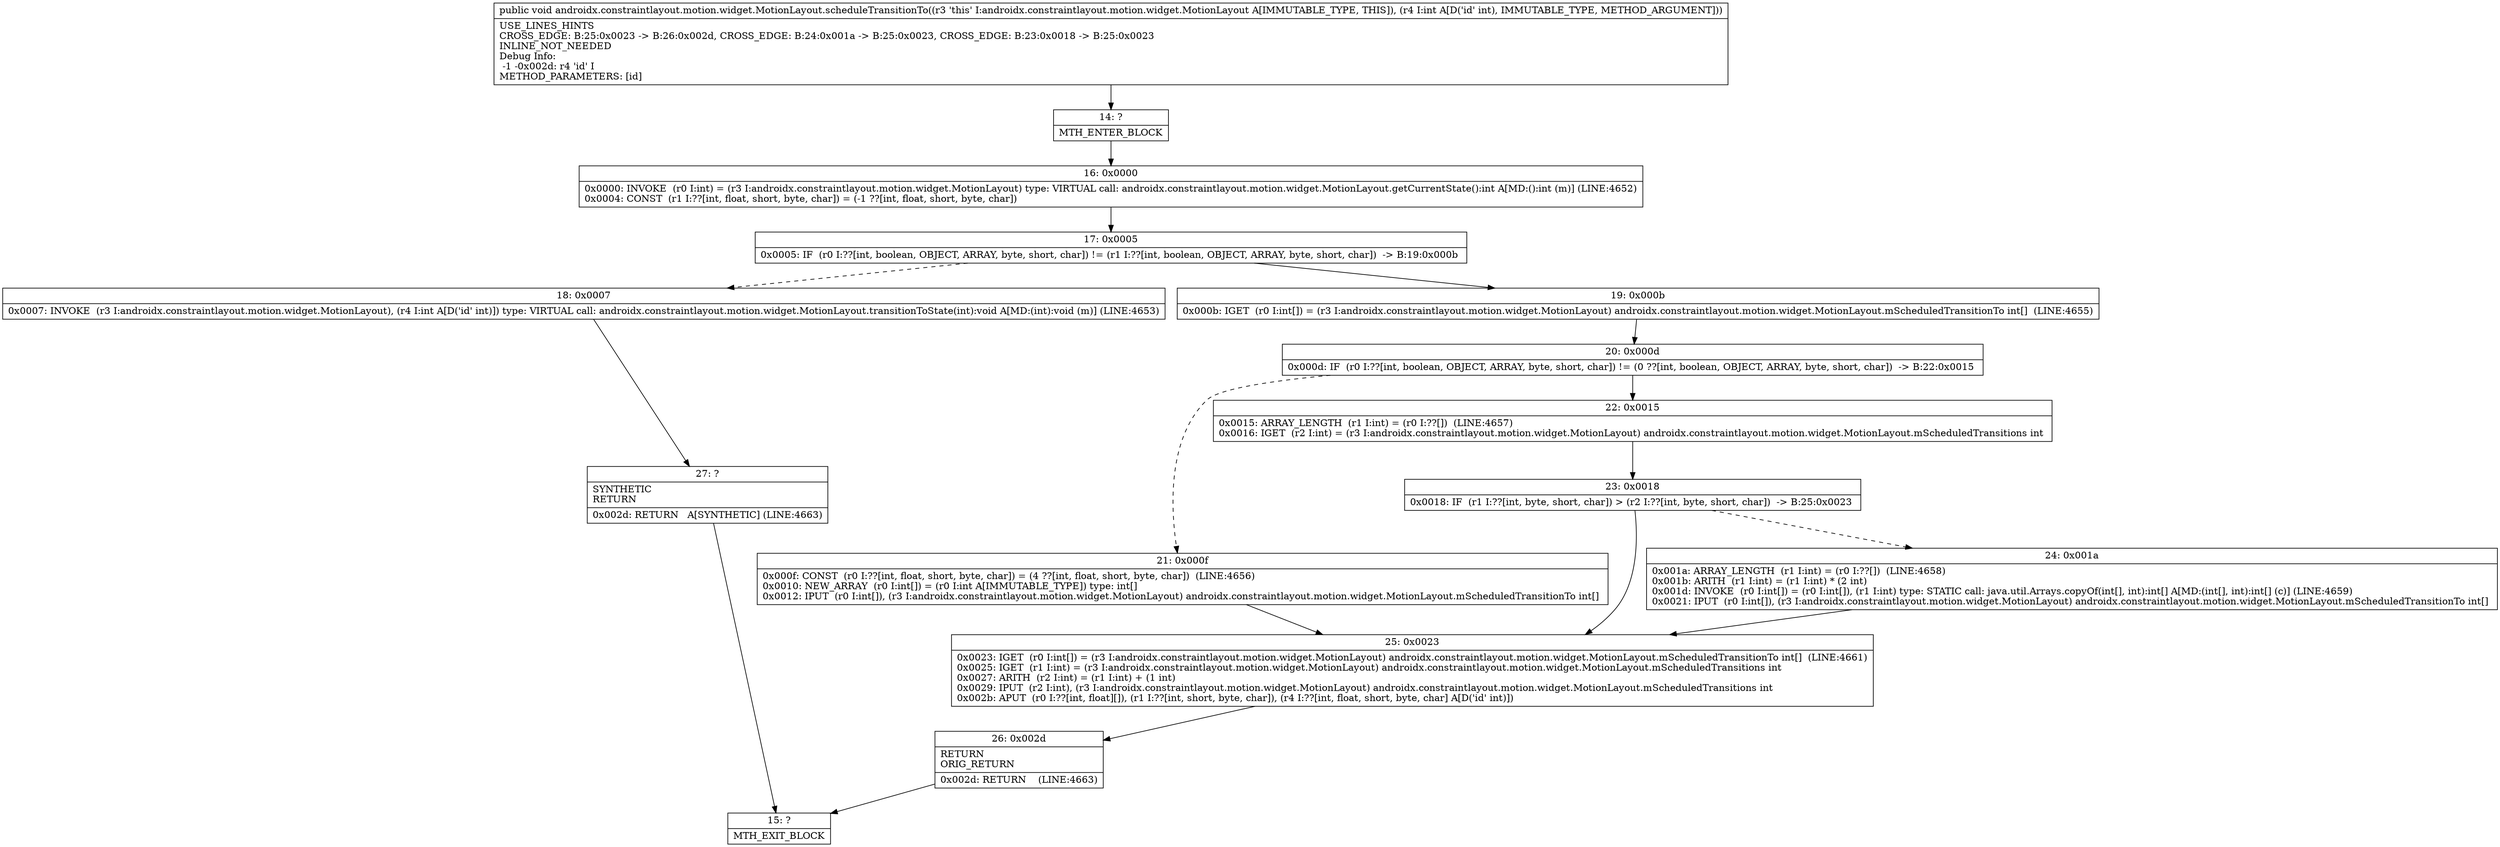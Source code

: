 digraph "CFG forandroidx.constraintlayout.motion.widget.MotionLayout.scheduleTransitionTo(I)V" {
Node_14 [shape=record,label="{14\:\ ?|MTH_ENTER_BLOCK\l}"];
Node_16 [shape=record,label="{16\:\ 0x0000|0x0000: INVOKE  (r0 I:int) = (r3 I:androidx.constraintlayout.motion.widget.MotionLayout) type: VIRTUAL call: androidx.constraintlayout.motion.widget.MotionLayout.getCurrentState():int A[MD:():int (m)] (LINE:4652)\l0x0004: CONST  (r1 I:??[int, float, short, byte, char]) = (\-1 ??[int, float, short, byte, char]) \l}"];
Node_17 [shape=record,label="{17\:\ 0x0005|0x0005: IF  (r0 I:??[int, boolean, OBJECT, ARRAY, byte, short, char]) != (r1 I:??[int, boolean, OBJECT, ARRAY, byte, short, char])  \-\> B:19:0x000b \l}"];
Node_18 [shape=record,label="{18\:\ 0x0007|0x0007: INVOKE  (r3 I:androidx.constraintlayout.motion.widget.MotionLayout), (r4 I:int A[D('id' int)]) type: VIRTUAL call: androidx.constraintlayout.motion.widget.MotionLayout.transitionToState(int):void A[MD:(int):void (m)] (LINE:4653)\l}"];
Node_27 [shape=record,label="{27\:\ ?|SYNTHETIC\lRETURN\l|0x002d: RETURN   A[SYNTHETIC] (LINE:4663)\l}"];
Node_15 [shape=record,label="{15\:\ ?|MTH_EXIT_BLOCK\l}"];
Node_19 [shape=record,label="{19\:\ 0x000b|0x000b: IGET  (r0 I:int[]) = (r3 I:androidx.constraintlayout.motion.widget.MotionLayout) androidx.constraintlayout.motion.widget.MotionLayout.mScheduledTransitionTo int[]  (LINE:4655)\l}"];
Node_20 [shape=record,label="{20\:\ 0x000d|0x000d: IF  (r0 I:??[int, boolean, OBJECT, ARRAY, byte, short, char]) != (0 ??[int, boolean, OBJECT, ARRAY, byte, short, char])  \-\> B:22:0x0015 \l}"];
Node_21 [shape=record,label="{21\:\ 0x000f|0x000f: CONST  (r0 I:??[int, float, short, byte, char]) = (4 ??[int, float, short, byte, char])  (LINE:4656)\l0x0010: NEW_ARRAY  (r0 I:int[]) = (r0 I:int A[IMMUTABLE_TYPE]) type: int[] \l0x0012: IPUT  (r0 I:int[]), (r3 I:androidx.constraintlayout.motion.widget.MotionLayout) androidx.constraintlayout.motion.widget.MotionLayout.mScheduledTransitionTo int[] \l}"];
Node_25 [shape=record,label="{25\:\ 0x0023|0x0023: IGET  (r0 I:int[]) = (r3 I:androidx.constraintlayout.motion.widget.MotionLayout) androidx.constraintlayout.motion.widget.MotionLayout.mScheduledTransitionTo int[]  (LINE:4661)\l0x0025: IGET  (r1 I:int) = (r3 I:androidx.constraintlayout.motion.widget.MotionLayout) androidx.constraintlayout.motion.widget.MotionLayout.mScheduledTransitions int \l0x0027: ARITH  (r2 I:int) = (r1 I:int) + (1 int) \l0x0029: IPUT  (r2 I:int), (r3 I:androidx.constraintlayout.motion.widget.MotionLayout) androidx.constraintlayout.motion.widget.MotionLayout.mScheduledTransitions int \l0x002b: APUT  (r0 I:??[int, float][]), (r1 I:??[int, short, byte, char]), (r4 I:??[int, float, short, byte, char] A[D('id' int)]) \l}"];
Node_26 [shape=record,label="{26\:\ 0x002d|RETURN\lORIG_RETURN\l|0x002d: RETURN    (LINE:4663)\l}"];
Node_22 [shape=record,label="{22\:\ 0x0015|0x0015: ARRAY_LENGTH  (r1 I:int) = (r0 I:??[])  (LINE:4657)\l0x0016: IGET  (r2 I:int) = (r3 I:androidx.constraintlayout.motion.widget.MotionLayout) androidx.constraintlayout.motion.widget.MotionLayout.mScheduledTransitions int \l}"];
Node_23 [shape=record,label="{23\:\ 0x0018|0x0018: IF  (r1 I:??[int, byte, short, char]) \> (r2 I:??[int, byte, short, char])  \-\> B:25:0x0023 \l}"];
Node_24 [shape=record,label="{24\:\ 0x001a|0x001a: ARRAY_LENGTH  (r1 I:int) = (r0 I:??[])  (LINE:4658)\l0x001b: ARITH  (r1 I:int) = (r1 I:int) * (2 int) \l0x001d: INVOKE  (r0 I:int[]) = (r0 I:int[]), (r1 I:int) type: STATIC call: java.util.Arrays.copyOf(int[], int):int[] A[MD:(int[], int):int[] (c)] (LINE:4659)\l0x0021: IPUT  (r0 I:int[]), (r3 I:androidx.constraintlayout.motion.widget.MotionLayout) androidx.constraintlayout.motion.widget.MotionLayout.mScheduledTransitionTo int[] \l}"];
MethodNode[shape=record,label="{public void androidx.constraintlayout.motion.widget.MotionLayout.scheduleTransitionTo((r3 'this' I:androidx.constraintlayout.motion.widget.MotionLayout A[IMMUTABLE_TYPE, THIS]), (r4 I:int A[D('id' int), IMMUTABLE_TYPE, METHOD_ARGUMENT]))  | USE_LINES_HINTS\lCROSS_EDGE: B:25:0x0023 \-\> B:26:0x002d, CROSS_EDGE: B:24:0x001a \-\> B:25:0x0023, CROSS_EDGE: B:23:0x0018 \-\> B:25:0x0023\lINLINE_NOT_NEEDED\lDebug Info:\l  \-1 \-0x002d: r4 'id' I\lMETHOD_PARAMETERS: [id]\l}"];
MethodNode -> Node_14;Node_14 -> Node_16;
Node_16 -> Node_17;
Node_17 -> Node_18[style=dashed];
Node_17 -> Node_19;
Node_18 -> Node_27;
Node_27 -> Node_15;
Node_19 -> Node_20;
Node_20 -> Node_21[style=dashed];
Node_20 -> Node_22;
Node_21 -> Node_25;
Node_25 -> Node_26;
Node_26 -> Node_15;
Node_22 -> Node_23;
Node_23 -> Node_24[style=dashed];
Node_23 -> Node_25;
Node_24 -> Node_25;
}

